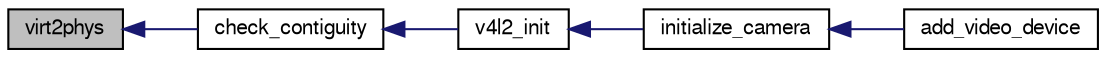 digraph "virt2phys"
{
  edge [fontname="FreeSans",fontsize="10",labelfontname="FreeSans",labelfontsize="10"];
  node [fontname="FreeSans",fontsize="10",shape=record];
  rankdir="LR";
  Node1 [label="virt2phys",height=0.2,width=0.4,color="black", fillcolor="grey75", style="filled", fontcolor="black"];
  Node1 -> Node2 [dir="back",color="midnightblue",fontsize="10",style="solid",fontname="FreeSans"];
  Node2 [label="check_contiguity",height=0.2,width=0.4,color="black", fillcolor="white", style="filled",URL="$virt2phys_8h.html#ac0b66a5b5e335c413a78b5e9f677ba83"];
  Node2 -> Node3 [dir="back",color="midnightblue",fontsize="10",style="solid",fontname="FreeSans"];
  Node3 [label="v4l2_init",height=0.2,width=0.4,color="black", fillcolor="white", style="filled",URL="$v4l2_8h.html#a1f683e79a4639d4e189f059f6c4ae268",tooltip="Initialize a V4L2(Video for Linux 2) device. "];
  Node3 -> Node4 [dir="back",color="midnightblue",fontsize="10",style="solid",fontname="FreeSans"];
  Node4 [label="initialize_camera",height=0.2,width=0.4,color="black", fillcolor="white", style="filled",URL="$video__thread_8c.html#acc71ed66abdc3fa0cecd95cc408c670e"];
  Node4 -> Node5 [dir="back",color="midnightblue",fontsize="10",style="solid",fontname="FreeSans"];
  Node5 [label="add_video_device",height=0.2,width=0.4,color="black", fillcolor="white", style="filled",URL="$video__thread_8c.html#a9e0afd727457cecc0e207aa03c4d48a5"];
}

